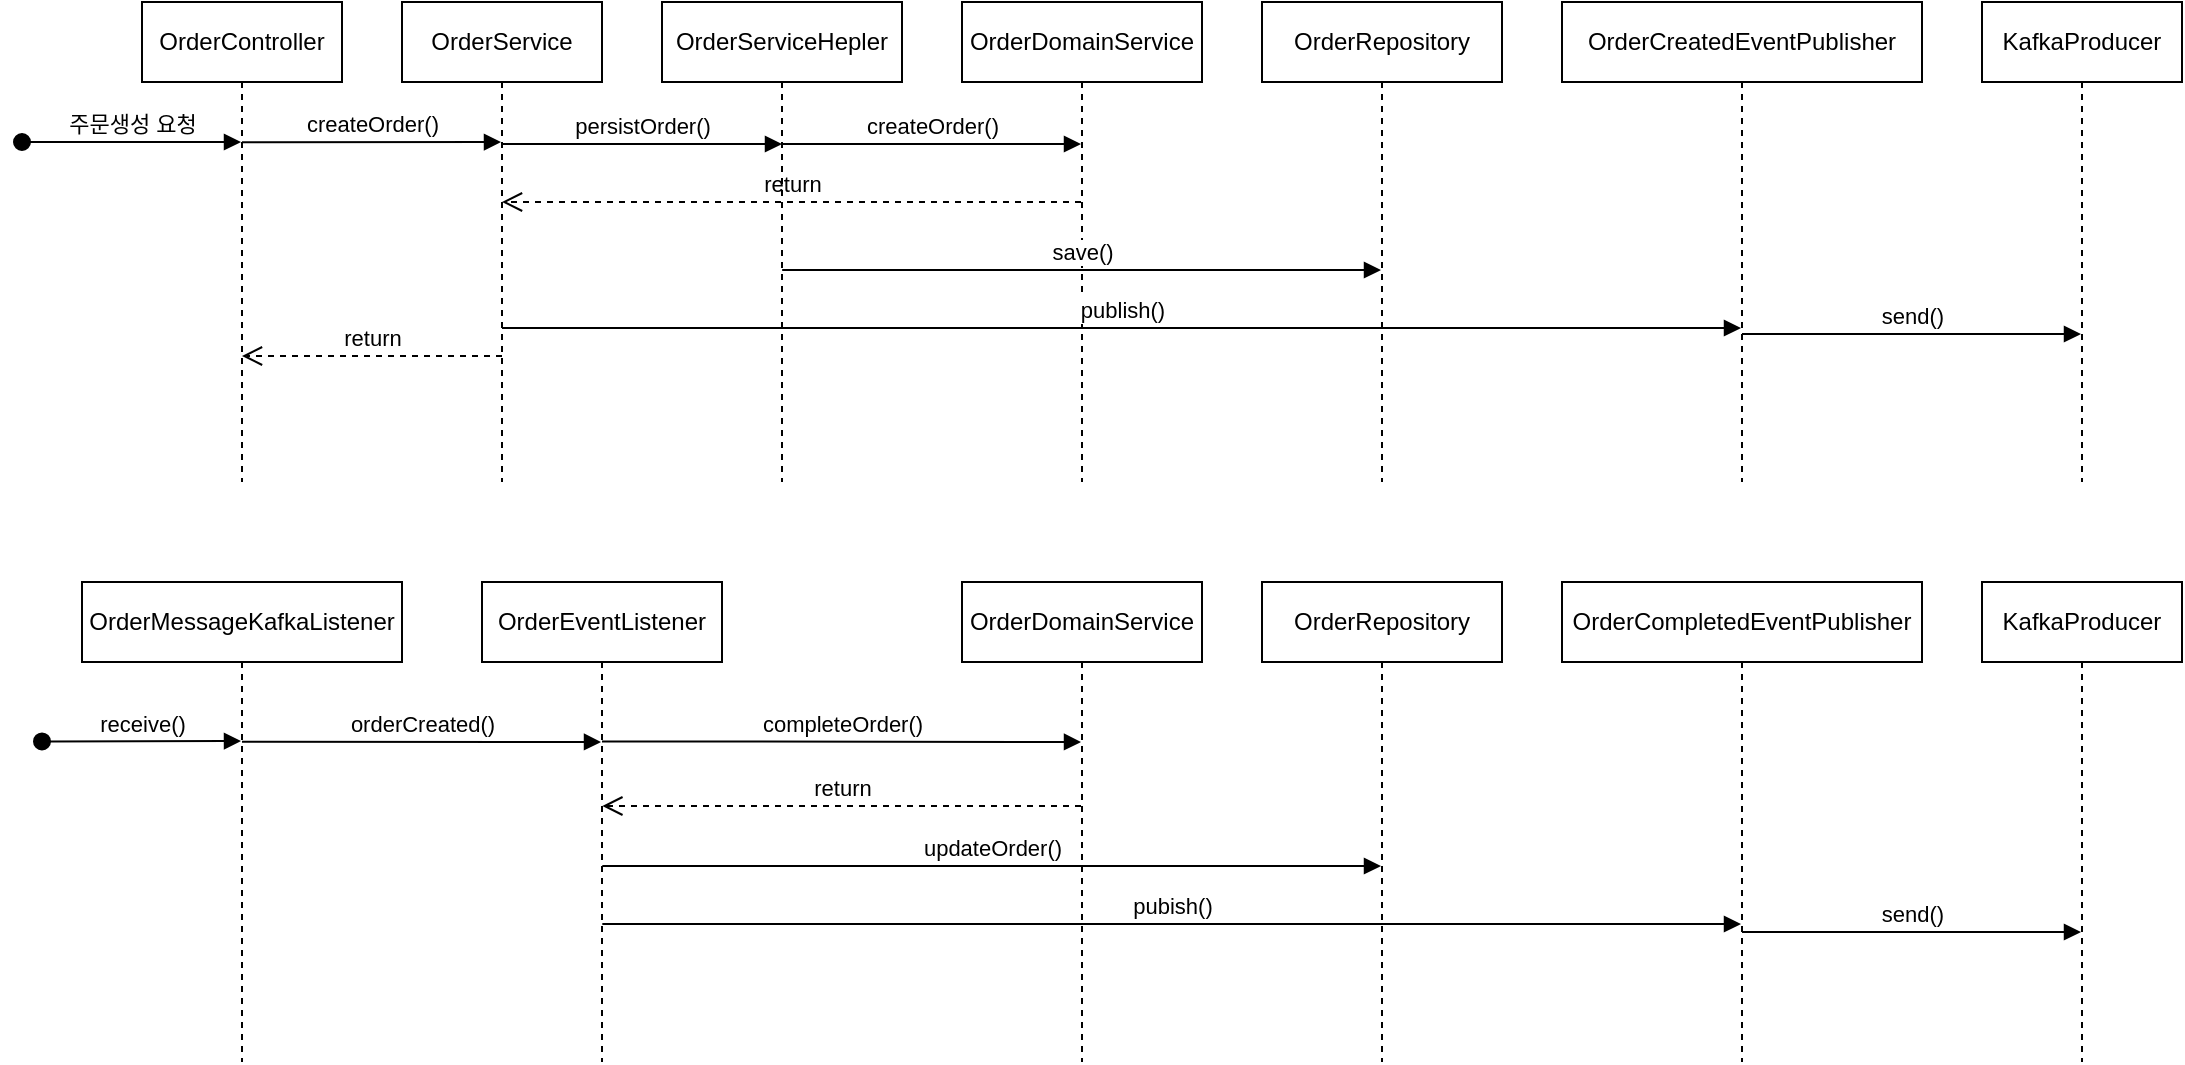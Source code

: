 <mxfile version="24.2.0" type="google" pages="2">
  <diagram name="시퀀스" id="2YBvvXClWsGukQMizWep">
    <mxGraphModel grid="1" page="1" gridSize="10" guides="1" tooltips="1" connect="1" arrows="1" fold="1" pageScale="1" pageWidth="850" pageHeight="1100" math="0" shadow="0">
      <root>
        <mxCell id="0" />
        <mxCell id="1" parent="0" />
        <mxCell id="aM9ryv3xv72pqoxQDRHE-1" value="OrderController" style="shape=umlLifeline;perimeter=lifelinePerimeter;whiteSpace=wrap;html=1;container=0;dropTarget=0;collapsible=0;recursiveResize=0;outlineConnect=0;portConstraint=eastwest;newEdgeStyle={&quot;edgeStyle&quot;:&quot;elbowEdgeStyle&quot;,&quot;elbow&quot;:&quot;vertical&quot;,&quot;curved&quot;:0,&quot;rounded&quot;:0};" vertex="1" parent="1">
          <mxGeometry x="101" y="40" width="100" height="240" as="geometry" />
        </mxCell>
        <mxCell id="aM9ryv3xv72pqoxQDRHE-3" value="주문생성 요청" style="html=1;verticalAlign=bottom;startArrow=oval;endArrow=block;startSize=8;edgeStyle=elbowEdgeStyle;elbow=vertical;curved=0;rounded=0;startFill=1;" edge="1" parent="aM9ryv3xv72pqoxQDRHE-1" target="aM9ryv3xv72pqoxQDRHE-1">
          <mxGeometry relative="1" as="geometry">
            <mxPoint x="-60" y="70" as="sourcePoint" />
            <mxPoint x="45" y="70" as="targetPoint" />
          </mxGeometry>
        </mxCell>
        <mxCell id="aM9ryv3xv72pqoxQDRHE-5" value="OrderService" style="shape=umlLifeline;perimeter=lifelinePerimeter;whiteSpace=wrap;html=1;container=0;dropTarget=0;collapsible=0;recursiveResize=0;outlineConnect=0;portConstraint=eastwest;newEdgeStyle={&quot;edgeStyle&quot;:&quot;elbowEdgeStyle&quot;,&quot;elbow&quot;:&quot;vertical&quot;,&quot;curved&quot;:0,&quot;rounded&quot;:0};" vertex="1" parent="1">
          <mxGeometry x="231" y="40" width="100" height="240" as="geometry" />
        </mxCell>
        <mxCell id="aM9ryv3xv72pqoxQDRHE-7" value="createOrder()" style="html=1;verticalAlign=bottom;endArrow=block;edgeStyle=elbowEdgeStyle;elbow=vertical;curved=0;rounded=0;" edge="1" parent="1">
          <mxGeometry relative="1" as="geometry">
            <mxPoint x="151" y="110.17" as="sourcePoint" />
            <Array as="points" />
            <mxPoint x="280.5" y="110.25" as="targetPoint" />
          </mxGeometry>
        </mxCell>
        <mxCell id="aM9ryv3xv72pqoxQDRHE-8" value="return" style="html=1;verticalAlign=bottom;endArrow=open;dashed=1;endSize=8;edgeStyle=elbowEdgeStyle;elbow=vertical;curved=0;rounded=0;" edge="1" parent="1" source="HxHMKZSQxjRHE89ySP4p-5">
          <mxGeometry relative="1" as="geometry">
            <mxPoint x="281" y="140" as="targetPoint" />
            <Array as="points">
              <mxPoint x="581.42" y="140" />
            </Array>
            <mxPoint x="541" y="140" as="sourcePoint" />
          </mxGeometry>
        </mxCell>
        <mxCell id="HxHMKZSQxjRHE89ySP4p-2" value="OrderServiceHepler" style="shape=umlLifeline;perimeter=lifelinePerimeter;whiteSpace=wrap;html=1;container=0;dropTarget=0;collapsible=0;recursiveResize=0;outlineConnect=0;portConstraint=eastwest;newEdgeStyle={&quot;edgeStyle&quot;:&quot;elbowEdgeStyle&quot;,&quot;elbow&quot;:&quot;vertical&quot;,&quot;curved&quot;:0,&quot;rounded&quot;:0};" vertex="1" parent="1">
          <mxGeometry x="361" y="40" width="120" height="240" as="geometry" />
        </mxCell>
        <mxCell id="HxHMKZSQxjRHE89ySP4p-4" value="persistOrder()" style="html=1;verticalAlign=bottom;endArrow=block;edgeStyle=elbowEdgeStyle;elbow=vertical;curved=0;rounded=0;" edge="1" parent="1">
          <mxGeometry relative="1" as="geometry">
            <mxPoint x="281" y="111" as="sourcePoint" />
            <Array as="points">
              <mxPoint x="415.12" y="111" />
            </Array>
            <mxPoint x="421" y="111" as="targetPoint" />
          </mxGeometry>
        </mxCell>
        <mxCell id="HxHMKZSQxjRHE89ySP4p-5" value="OrderDomainService" style="shape=umlLifeline;perimeter=lifelinePerimeter;whiteSpace=wrap;html=1;container=0;dropTarget=0;collapsible=0;recursiveResize=0;outlineConnect=0;portConstraint=eastwest;newEdgeStyle={&quot;edgeStyle&quot;:&quot;elbowEdgeStyle&quot;,&quot;elbow&quot;:&quot;vertical&quot;,&quot;curved&quot;:0,&quot;rounded&quot;:0};" vertex="1" parent="1">
          <mxGeometry x="511" y="40" width="120" height="240" as="geometry" />
        </mxCell>
        <mxCell id="HxHMKZSQxjRHE89ySP4p-7" value="OrderRepository" style="shape=umlLifeline;perimeter=lifelinePerimeter;whiteSpace=wrap;html=1;container=0;dropTarget=0;collapsible=0;recursiveResize=0;outlineConnect=0;portConstraint=eastwest;newEdgeStyle={&quot;edgeStyle&quot;:&quot;elbowEdgeStyle&quot;,&quot;elbow&quot;:&quot;vertical&quot;,&quot;curved&quot;:0,&quot;rounded&quot;:0};" vertex="1" parent="1">
          <mxGeometry x="661" y="40" width="120" height="240" as="geometry" />
        </mxCell>
        <mxCell id="HxHMKZSQxjRHE89ySP4p-9" value="createOrder()" style="html=1;verticalAlign=bottom;endArrow=block;edgeStyle=elbowEdgeStyle;elbow=horizontal;curved=0;rounded=0;" edge="1" parent="1">
          <mxGeometry relative="1" as="geometry">
            <mxPoint x="421" y="111" as="sourcePoint" />
            <Array as="points">
              <mxPoint x="546" y="111" />
            </Array>
            <mxPoint x="570.5" y="111" as="targetPoint" />
          </mxGeometry>
        </mxCell>
        <mxCell id="HxHMKZSQxjRHE89ySP4p-11" value="save()" style="html=1;verticalAlign=bottom;endArrow=block;edgeStyle=elbowEdgeStyle;elbow=horizontal;curved=0;rounded=0;" edge="1" parent="1">
          <mxGeometry relative="1" as="geometry">
            <mxPoint x="421.083" y="174" as="sourcePoint" />
            <Array as="points">
              <mxPoint x="606" y="174" />
            </Array>
            <mxPoint x="720.5" y="174" as="targetPoint" />
          </mxGeometry>
        </mxCell>
        <mxCell id="HxHMKZSQxjRHE89ySP4p-12" value="publish()" style="html=1;verticalAlign=bottom;endArrow=block;edgeStyle=elbowEdgeStyle;elbow=vertical;curved=0;rounded=0;" edge="1" parent="1" source="aM9ryv3xv72pqoxQDRHE-5" target="HxHMKZSQxjRHE89ySP4p-13">
          <mxGeometry relative="1" as="geometry">
            <mxPoint x="331.25" y="203" as="sourcePoint" />
            <Array as="points">
              <mxPoint x="445.12" y="203" />
            </Array>
            <mxPoint x="1090.5" y="203" as="targetPoint" />
          </mxGeometry>
        </mxCell>
        <mxCell id="HxHMKZSQxjRHE89ySP4p-13" value="OrderCreatedEventPublisher" style="shape=umlLifeline;perimeter=lifelinePerimeter;whiteSpace=wrap;html=1;container=0;dropTarget=0;collapsible=0;recursiveResize=0;outlineConnect=0;portConstraint=eastwest;newEdgeStyle={&quot;edgeStyle&quot;:&quot;elbowEdgeStyle&quot;,&quot;elbow&quot;:&quot;vertical&quot;,&quot;curved&quot;:0,&quot;rounded&quot;:0};" vertex="1" parent="1">
          <mxGeometry x="811" y="40" width="180" height="240" as="geometry" />
        </mxCell>
        <mxCell id="HxHMKZSQxjRHE89ySP4p-14" value="return" style="html=1;verticalAlign=bottom;endArrow=open;dashed=1;endSize=8;edgeStyle=elbowEdgeStyle;elbow=vertical;curved=0;rounded=0;" edge="1" parent="1">
          <mxGeometry relative="1" as="geometry">
            <mxPoint x="150.987" y="217" as="targetPoint" />
            <Array as="points">
              <mxPoint x="256" y="217" />
            </Array>
            <mxPoint x="281" y="217" as="sourcePoint" />
          </mxGeometry>
        </mxCell>
        <mxCell id="HxHMKZSQxjRHE89ySP4p-15" value="KafkaProducer" style="shape=umlLifeline;perimeter=lifelinePerimeter;whiteSpace=wrap;html=1;container=0;dropTarget=0;collapsible=0;recursiveResize=0;outlineConnect=0;portConstraint=eastwest;newEdgeStyle={&quot;edgeStyle&quot;:&quot;elbowEdgeStyle&quot;,&quot;elbow&quot;:&quot;vertical&quot;,&quot;curved&quot;:0,&quot;rounded&quot;:0};" vertex="1" parent="1">
          <mxGeometry x="1021" y="40" width="100" height="240" as="geometry" />
        </mxCell>
        <mxCell id="HxHMKZSQxjRHE89ySP4p-16" value="send()" style="html=1;verticalAlign=bottom;endArrow=block;edgeStyle=elbowEdgeStyle;elbow=horizontal;curved=0;rounded=0;" edge="1" parent="1">
          <mxGeometry relative="1" as="geometry">
            <mxPoint x="901" y="206" as="sourcePoint" />
            <Array as="points">
              <mxPoint x="1026" y="206" />
            </Array>
            <mxPoint x="1070.5" y="206" as="targetPoint" />
          </mxGeometry>
        </mxCell>
        <mxCell id="HxHMKZSQxjRHE89ySP4p-37" value="OrderMessageKafkaListener" style="shape=umlLifeline;perimeter=lifelinePerimeter;whiteSpace=wrap;html=1;container=0;dropTarget=0;collapsible=0;recursiveResize=0;outlineConnect=0;portConstraint=eastwest;newEdgeStyle={&quot;edgeStyle&quot;:&quot;elbowEdgeStyle&quot;,&quot;elbow&quot;:&quot;vertical&quot;,&quot;curved&quot;:0,&quot;rounded&quot;:0};" vertex="1" parent="1">
          <mxGeometry x="71" y="330" width="160" height="240" as="geometry" />
        </mxCell>
        <mxCell id="HxHMKZSQxjRHE89ySP4p-41" value="OrderEventListener" style="shape=umlLifeline;perimeter=lifelinePerimeter;whiteSpace=wrap;html=1;container=0;dropTarget=0;collapsible=0;recursiveResize=0;outlineConnect=0;portConstraint=eastwest;newEdgeStyle={&quot;edgeStyle&quot;:&quot;elbowEdgeStyle&quot;,&quot;elbow&quot;:&quot;vertical&quot;,&quot;curved&quot;:0,&quot;rounded&quot;:0};" vertex="1" parent="1">
          <mxGeometry x="271" y="330" width="120" height="240" as="geometry" />
        </mxCell>
        <mxCell id="HxHMKZSQxjRHE89ySP4p-43" value="OrderDomainService" style="shape=umlLifeline;perimeter=lifelinePerimeter;whiteSpace=wrap;html=1;container=0;dropTarget=0;collapsible=0;recursiveResize=0;outlineConnect=0;portConstraint=eastwest;newEdgeStyle={&quot;edgeStyle&quot;:&quot;elbowEdgeStyle&quot;,&quot;elbow&quot;:&quot;vertical&quot;,&quot;curved&quot;:0,&quot;rounded&quot;:0};" vertex="1" parent="1">
          <mxGeometry x="511" y="330" width="120" height="240" as="geometry" />
        </mxCell>
        <mxCell id="HxHMKZSQxjRHE89ySP4p-44" value="OrderRepository" style="shape=umlLifeline;perimeter=lifelinePerimeter;whiteSpace=wrap;html=1;container=0;dropTarget=0;collapsible=0;recursiveResize=0;outlineConnect=0;portConstraint=eastwest;newEdgeStyle={&quot;edgeStyle&quot;:&quot;elbowEdgeStyle&quot;,&quot;elbow&quot;:&quot;vertical&quot;,&quot;curved&quot;:0,&quot;rounded&quot;:0};" vertex="1" parent="1">
          <mxGeometry x="661" y="330" width="120" height="240" as="geometry" />
        </mxCell>
        <mxCell id="HxHMKZSQxjRHE89ySP4p-48" value="OrderCompletedEventPublisher" style="shape=umlLifeline;perimeter=lifelinePerimeter;whiteSpace=wrap;html=1;container=0;dropTarget=0;collapsible=0;recursiveResize=0;outlineConnect=0;portConstraint=eastwest;newEdgeStyle={&quot;edgeStyle&quot;:&quot;elbowEdgeStyle&quot;,&quot;elbow&quot;:&quot;vertical&quot;,&quot;curved&quot;:0,&quot;rounded&quot;:0};" vertex="1" parent="1">
          <mxGeometry x="811" y="330" width="180" height="240" as="geometry" />
        </mxCell>
        <mxCell id="HxHMKZSQxjRHE89ySP4p-50" value="KafkaProducer" style="shape=umlLifeline;perimeter=lifelinePerimeter;whiteSpace=wrap;html=1;container=0;dropTarget=0;collapsible=0;recursiveResize=0;outlineConnect=0;portConstraint=eastwest;newEdgeStyle={&quot;edgeStyle&quot;:&quot;elbowEdgeStyle&quot;,&quot;elbow&quot;:&quot;vertical&quot;,&quot;curved&quot;:0,&quot;rounded&quot;:0};" vertex="1" parent="1">
          <mxGeometry x="1021" y="330" width="100" height="240" as="geometry" />
        </mxCell>
        <mxCell id="HxHMKZSQxjRHE89ySP4p-54" value="receive()" style="html=1;verticalAlign=bottom;startArrow=oval;endArrow=block;startSize=8;edgeStyle=elbowEdgeStyle;elbow=vertical;curved=0;rounded=0;startFill=1;" edge="1" parent="1" target="HxHMKZSQxjRHE89ySP4p-37">
          <mxGeometry relative="1" as="geometry">
            <mxPoint x="51" y="409.7" as="sourcePoint" />
            <mxPoint x="161" y="409.7" as="targetPoint" />
          </mxGeometry>
        </mxCell>
        <mxCell id="HxHMKZSQxjRHE89ySP4p-55" value="orderCreated()" style="html=1;verticalAlign=bottom;startArrow=none;endArrow=block;startSize=8;edgeStyle=elbowEdgeStyle;elbow=vertical;curved=0;rounded=0;startFill=0;exitX=0.5;exitY=0.333;exitDx=0;exitDy=0;exitPerimeter=0;" edge="1" parent="1" source="HxHMKZSQxjRHE89ySP4p-37" target="HxHMKZSQxjRHE89ySP4p-41">
          <mxGeometry relative="1" as="geometry">
            <mxPoint x="181" y="409.7" as="sourcePoint" />
            <mxPoint x="311" y="410" as="targetPoint" />
            <Array as="points">
              <mxPoint x="151" y="410" />
            </Array>
          </mxGeometry>
        </mxCell>
        <mxCell id="HxHMKZSQxjRHE89ySP4p-56" value="completeOrder()" style="html=1;verticalAlign=bottom;startArrow=none;endArrow=block;startSize=8;edgeStyle=elbowEdgeStyle;elbow=vertical;curved=0;rounded=0;startFill=0;" edge="1" parent="1" target="HxHMKZSQxjRHE89ySP4p-43">
          <mxGeometry relative="1" as="geometry">
            <mxPoint x="331" y="409.7" as="sourcePoint" />
            <mxPoint x="550.5" y="410" as="targetPoint" />
            <Array as="points">
              <mxPoint x="311" y="410" />
            </Array>
          </mxGeometry>
        </mxCell>
        <mxCell id="HxHMKZSQxjRHE89ySP4p-57" value="updateOrder()" style="html=1;verticalAlign=bottom;startArrow=none;endArrow=block;startSize=8;edgeStyle=elbowEdgeStyle;elbow=vertical;curved=0;rounded=0;startFill=0;" edge="1" parent="1">
          <mxGeometry relative="1" as="geometry">
            <mxPoint x="331.167" y="472" as="sourcePoint" />
            <mxPoint x="720.5" y="472" as="targetPoint" />
          </mxGeometry>
        </mxCell>
        <mxCell id="HxHMKZSQxjRHE89ySP4p-58" value="return" style="html=1;verticalAlign=bottom;endArrow=open;dashed=1;endSize=8;edgeStyle=elbowEdgeStyle;elbow=vertical;curved=0;rounded=0;" edge="1" parent="1">
          <mxGeometry relative="1" as="geometry">
            <mxPoint x="331.167" y="442" as="targetPoint" />
            <Array as="points" />
            <mxPoint x="570.5" y="442" as="sourcePoint" />
          </mxGeometry>
        </mxCell>
        <mxCell id="HxHMKZSQxjRHE89ySP4p-59" value="pubish()" style="html=1;verticalAlign=bottom;startArrow=none;endArrow=block;startSize=8;edgeStyle=elbowEdgeStyle;elbow=vertical;curved=0;rounded=0;startFill=0;" edge="1" parent="1">
          <mxGeometry x="-0.001" relative="1" as="geometry">
            <mxPoint x="331.167" y="501" as="sourcePoint" />
            <mxPoint x="900.5" y="501" as="targetPoint" />
            <mxPoint as="offset" />
          </mxGeometry>
        </mxCell>
        <mxCell id="HxHMKZSQxjRHE89ySP4p-60" value="send()" style="html=1;verticalAlign=bottom;endArrow=block;edgeStyle=elbowEdgeStyle;elbow=horizontal;curved=0;rounded=0;" edge="1" parent="1">
          <mxGeometry relative="1" as="geometry">
            <mxPoint x="901" y="505" as="sourcePoint" />
            <Array as="points">
              <mxPoint x="1026" y="505" />
            </Array>
            <mxPoint x="1070.5" y="505" as="targetPoint" />
          </mxGeometry>
        </mxCell>
      </root>
    </mxGraphModel>
  </diagram>
  <diagram id="QrGGjr1mRr7yFnMTDbVB" name="컴포넌트">
    <mxGraphModel grid="1" page="1" gridSize="10" guides="1" tooltips="1" connect="1" arrows="1" fold="1" pageScale="1" pageWidth="827" pageHeight="1169" math="0" shadow="0">
      <root>
        <mxCell id="0" />
        <mxCell id="1" parent="0" />
        <mxCell id="PsfEnYGuniVdeW-d2Mzt-145" value="infrastructure" style="shape=module;align=left;spacingLeft=20;align=center;verticalAlign=top;fontStyle=1;fontSize=15;strokeColor=#0E452A;strokeWidth=2;fontColor=#0E452A;labelBackgroundColor=none;fillColor=#B2E2AB;" vertex="1" parent="1">
          <mxGeometry x="60" y="-140" width="1800" height="250" as="geometry" />
        </mxCell>
        <mxCell id="PsfEnYGuniVdeW-d2Mzt-146" value="" style="shape=folder;fontStyle=1;spacingTop=10;tabWidth=110;tabHeight=29;tabPosition=left;html=1;fontColor=#9AC7BF;strokeWidth=2;strokeColor=#0E452A;fillColor=#D5E8D4;" vertex="1" parent="1">
          <mxGeometry x="703.25" y="-65" width="198" height="120" as="geometry" />
        </mxCell>
        <mxCell id="PsfEnYGuniVdeW-d2Mzt-147" value="consumer" style="text;html=1;strokeColor=none;fillColor=none;align=center;verticalAlign=middle;whiteSpace=wrap;rounded=0;fontColor=#177245;fontStyle=1" vertex="1" parent="1">
          <mxGeometry x="705.25" y="-60" width="109" height="20" as="geometry" />
        </mxCell>
        <mxCell id="PsfEnYGuniVdeW-d2Mzt-148" value="«interface»&lt;br&gt;&lt;b&gt;KafkaConsumer&lt;/b&gt;" style="html=1;dropTarget=0;fillColor=#f5f5f5;fontColor=#0E452A;strokeColor=#0E452A;" vertex="1" parent="1">
          <mxGeometry x="712.25" y="-26" width="180" height="70" as="geometry" />
        </mxCell>
        <mxCell id="PsfEnYGuniVdeW-d2Mzt-149" value="" style="shape=component;jettyWidth=8;jettyHeight=4;" vertex="1" parent="PsfEnYGuniVdeW-d2Mzt-148">
          <mxGeometry x="1" width="20" height="20" relative="1" as="geometry">
            <mxPoint x="-27" y="7" as="offset" />
          </mxGeometry>
        </mxCell>
        <mxCell id="PsfEnYGuniVdeW-d2Mzt-151" value="" style="shape=folder;fontStyle=1;spacingTop=10;tabWidth=110;tabHeight=29;tabPosition=left;html=1;fontColor=#9AC7BF;strokeWidth=2;strokeColor=#0E452A;fillColor=#D5E8D4;" vertex="1" parent="1">
          <mxGeometry x="1190.25" y="-70.5" width="426" height="120.5" as="geometry" />
        </mxCell>
        <mxCell id="PsfEnYGuniVdeW-d2Mzt-152" value="producer" style="text;html=1;strokeColor=none;fillColor=none;align=center;verticalAlign=middle;whiteSpace=wrap;rounded=0;fontColor=#177245;fontStyle=1" vertex="1" parent="1">
          <mxGeometry x="1192.25" y="-65.5" width="109" height="20" as="geometry" />
        </mxCell>
        <mxCell id="PsfEnYGuniVdeW-d2Mzt-153" value="«interface»&lt;br&gt;&lt;b&gt;KafkaProducer&lt;/b&gt;" style="html=1;dropTarget=0;fillColor=#f5f5f5;fontColor=#0E452A;strokeColor=#0E452A;" vertex="1" parent="1">
          <mxGeometry x="1199.25" y="-31.5" width="180" height="70" as="geometry" />
        </mxCell>
        <mxCell id="PsfEnYGuniVdeW-d2Mzt-154" value="" style="shape=component;jettyWidth=8;jettyHeight=4;" vertex="1" parent="PsfEnYGuniVdeW-d2Mzt-153">
          <mxGeometry x="1" width="20" height="20" relative="1" as="geometry">
            <mxPoint x="-27" y="7" as="offset" />
          </mxGeometry>
        </mxCell>
        <mxCell id="PsfEnYGuniVdeW-d2Mzt-158" value="" style="edgeStyle=orthogonalEdgeStyle;rounded=0;orthogonalLoop=1;jettySize=auto;html=1;dashed=1;endArrow=block;endFill=0;" edge="1" parent="1" source="PsfEnYGuniVdeW-d2Mzt-155" target="PsfEnYGuniVdeW-d2Mzt-153">
          <mxGeometry relative="1" as="geometry" />
        </mxCell>
        <mxCell id="PsfEnYGuniVdeW-d2Mzt-155" value="&lt;b&gt;KafkaProducerImpl&lt;/b&gt;" style="html=1;dropTarget=0;fillColor=#f5f5f5;fontColor=#0E452A;strokeColor=#0E452A;" vertex="1" parent="1">
          <mxGeometry x="1416.5" y="-31.5" width="180" height="70" as="geometry" />
        </mxCell>
        <mxCell id="PsfEnYGuniVdeW-d2Mzt-156" value="" style="shape=component;jettyWidth=8;jettyHeight=4;" vertex="1" parent="PsfEnYGuniVdeW-d2Mzt-155">
          <mxGeometry x="1" width="20" height="20" relative="1" as="geometry">
            <mxPoint x="-27" y="7" as="offset" />
          </mxGeometry>
        </mxCell>
        <mxCell id="PsfEnYGuniVdeW-d2Mzt-161" value="" style="shape=folder;fontStyle=1;spacingTop=10;tabWidth=110;tabHeight=29;tabPosition=left;html=1;fontColor=#9AC7BF;strokeWidth=2;strokeColor=#0E452A;fillColor=#D5E8D4;" vertex="1" parent="1">
          <mxGeometry x="199" y="-70.5" width="198" height="120" as="geometry" />
        </mxCell>
        <mxCell id="PsfEnYGuniVdeW-d2Mzt-162" value="domain" style="text;html=1;strokeColor=none;fillColor=none;align=center;verticalAlign=middle;whiteSpace=wrap;rounded=0;fontColor=#177245;fontStyle=1" vertex="1" parent="1">
          <mxGeometry x="201" y="-65.5" width="109" height="20" as="geometry" />
        </mxCell>
        <mxCell id="PsfEnYGuniVdeW-d2Mzt-163" value="&lt;b&gt;TopicMessage&lt;/b&gt;" style="html=1;dropTarget=0;fillColor=#f5f5f5;fontColor=#0E452A;strokeColor=#0E452A;" vertex="1" parent="1">
          <mxGeometry x="208" y="-31.5" width="180" height="70" as="geometry" />
        </mxCell>
        <mxCell id="PsfEnYGuniVdeW-d2Mzt-164" value="" style="shape=component;jettyWidth=8;jettyHeight=4;" vertex="1" parent="PsfEnYGuniVdeW-d2Mzt-163">
          <mxGeometry x="1" width="20" height="20" relative="1" as="geometry">
            <mxPoint x="-27" y="7" as="offset" />
          </mxGeometry>
        </mxCell>
        <mxCell id="PsfEnYGuniVdeW-d2Mzt-165" value="order-service" style="shape=module;align=left;spacingLeft=20;align=center;verticalAlign=top;fontStyle=1;fontSize=15;strokeColor=#0E452A;strokeWidth=2;fontColor=#0E452A;fillColor=#E7F6E5;" vertex="1" parent="1">
          <mxGeometry x="60" y="-1090" width="1800" height="890" as="geometry" />
        </mxCell>
        <mxCell id="PsfEnYGuniVdeW-d2Mzt-167" value="order-api" style="shape=module;align=left;spacingLeft=20;align=center;verticalAlign=top;fontStyle=1;fontSize=15;strokeColor=#0E452A;strokeWidth=2;fillColor=#B9E0A5;fontColor=#0E452A;" vertex="1" parent="1">
          <mxGeometry x="120" y="-1020" width="357.75" height="210" as="geometry" />
        </mxCell>
        <mxCell id="PsfEnYGuniVdeW-d2Mzt-168" value="" style="shape=folder;fontStyle=1;spacingTop=10;tabWidth=110;tabHeight=29;tabPosition=left;html=1;fontColor=#9AC7BF;strokeWidth=2;strokeColor=#0E452A;fillColor=#D5E8D4;" vertex="1" parent="1">
          <mxGeometry x="199" y="-959" width="198" height="120" as="geometry" />
        </mxCell>
        <mxCell id="PsfEnYGuniVdeW-d2Mzt-169" value="controller" style="text;html=1;strokeColor=none;fillColor=none;align=center;verticalAlign=middle;whiteSpace=wrap;rounded=0;fontColor=#177245;fontStyle=1" vertex="1" parent="1">
          <mxGeometry x="201" y="-954" width="109" height="20" as="geometry" />
        </mxCell>
        <mxCell id="PsfEnYGuniVdeW-d2Mzt-170" value="&lt;b&gt;OrderController&lt;/b&gt;" style="html=1;dropTarget=0;fillColor=#f5f5f5;fontColor=#0E452A;strokeColor=#0E452A;" vertex="1" parent="1">
          <mxGeometry x="208.75" y="-920" width="180" height="70" as="geometry" />
        </mxCell>
        <mxCell id="PsfEnYGuniVdeW-d2Mzt-171" value="" style="shape=component;jettyWidth=8;jettyHeight=4;" vertex="1" parent="PsfEnYGuniVdeW-d2Mzt-170">
          <mxGeometry x="1" width="20" height="20" relative="1" as="geometry">
            <mxPoint x="-27" y="7" as="offset" />
          </mxGeometry>
        </mxCell>
        <mxCell id="PsfEnYGuniVdeW-d2Mzt-172" value="order-domain" style="shape=module;align=left;spacingLeft=20;align=center;verticalAlign=top;fontStyle=1;fontSize=15;strokeColor=#0E452A;strokeWidth=2;fillColor=#B9E0A5;fontColor=#0E452A;" vertex="1" parent="1">
          <mxGeometry x="538" y="-1020" width="1270" height="530" as="geometry" />
        </mxCell>
        <mxCell id="PsfEnYGuniVdeW-d2Mzt-177" value="" style="shape=folder;fontStyle=1;spacingTop=10;tabWidth=110;tabHeight=29;tabPosition=left;html=1;fontColor=#9AC7BF;strokeWidth=2;strokeColor=#0E452A;fillColor=#D5E8D4;" vertex="1" parent="1">
          <mxGeometry x="588" y="-990" width="426" height="130" as="geometry" />
        </mxCell>
        <mxCell id="PsfEnYGuniVdeW-d2Mzt-178" value="core" style="text;html=1;strokeColor=none;fillColor=none;align=center;verticalAlign=middle;whiteSpace=wrap;rounded=0;fontColor=#177245;fontStyle=1" vertex="1" parent="1">
          <mxGeometry x="590" y="-985" width="109" height="20" as="geometry" />
        </mxCell>
        <mxCell id="PsfEnYGuniVdeW-d2Mzt-179" value="«interface»&lt;br&gt;&lt;b&gt;OrderDomainService&lt;/b&gt;" style="html=1;dropTarget=0;fillColor=#f5f5f5;fontColor=#0E452A;strokeColor=#0E452A;" vertex="1" parent="1">
          <mxGeometry x="601.5" y="-947" width="180" height="70" as="geometry" />
        </mxCell>
        <mxCell id="PsfEnYGuniVdeW-d2Mzt-180" value="" style="shape=component;jettyWidth=8;jettyHeight=4;" vertex="1" parent="PsfEnYGuniVdeW-d2Mzt-179">
          <mxGeometry x="1" width="20" height="20" relative="1" as="geometry">
            <mxPoint x="-27" y="7" as="offset" />
          </mxGeometry>
        </mxCell>
        <mxCell id="PsfEnYGuniVdeW-d2Mzt-181" value="" style="edgeStyle=orthogonalEdgeStyle;rounded=0;orthogonalLoop=1;jettySize=auto;html=1;dashed=1;endArrow=block;endFill=0;" edge="1" parent="1" source="PsfEnYGuniVdeW-d2Mzt-182" target="PsfEnYGuniVdeW-d2Mzt-179">
          <mxGeometry relative="1" as="geometry" />
        </mxCell>
        <mxCell id="PsfEnYGuniVdeW-d2Mzt-182" value="&lt;b&gt;OrderDomainServiceImpl&lt;/b&gt;" style="html=1;dropTarget=0;fillColor=#f5f5f5;fontColor=#0E452A;strokeColor=#0E452A;" vertex="1" parent="1">
          <mxGeometry x="818.5" y="-947" width="180" height="70" as="geometry" />
        </mxCell>
        <mxCell id="PsfEnYGuniVdeW-d2Mzt-183" value="" style="shape=component;jettyWidth=8;jettyHeight=4;" vertex="1" parent="PsfEnYGuniVdeW-d2Mzt-182">
          <mxGeometry x="1" width="20" height="20" relative="1" as="geometry">
            <mxPoint x="-27" y="7" as="offset" />
          </mxGeometry>
        </mxCell>
        <mxCell id="PsfEnYGuniVdeW-d2Mzt-184" value="" style="shape=folder;fontStyle=1;spacingTop=10;tabWidth=110;tabHeight=29;tabPosition=left;html=1;fontColor=#9AC7BF;strokeWidth=2;strokeColor=#0E452A;fillColor=#D5E8D4;" vertex="1" parent="1">
          <mxGeometry x="588" y="-815" width="1190" height="302" as="geometry" />
        </mxCell>
        <mxCell id="PsfEnYGuniVdeW-d2Mzt-185" value="service" style="text;html=1;strokeColor=none;fillColor=none;align=center;verticalAlign=middle;whiteSpace=wrap;rounded=0;fontColor=#177245;fontStyle=1" vertex="1" parent="1">
          <mxGeometry x="590" y="-810" width="109" height="20" as="geometry" />
        </mxCell>
        <mxCell id="PsfEnYGuniVdeW-d2Mzt-193" value="" style="shape=folder;fontStyle=1;spacingTop=10;tabWidth=110;tabHeight=29;tabPosition=left;html=1;fontColor=#9AC7BF;strokeWidth=2;strokeColor=#0E452A;fillColor=#D5E8D4;" vertex="1" parent="1">
          <mxGeometry x="618" y="-668" width="450" height="135" as="geometry" />
        </mxCell>
        <mxCell id="PsfEnYGuniVdeW-d2Mzt-194" value="port.input" style="text;html=1;strokeColor=none;fillColor=none;align=center;verticalAlign=middle;whiteSpace=wrap;rounded=0;fontColor=#177245;fontStyle=1" vertex="1" parent="1">
          <mxGeometry x="618" y="-663" width="109" height="20" as="geometry" />
        </mxCell>
        <mxCell id="PsfEnYGuniVdeW-d2Mzt-186" value="«interface»&lt;br&gt;&lt;b&gt;OrderService&lt;/b&gt;" style="html=1;dropTarget=0;fillColor=#f5f5f5;fontColor=#0E452A;strokeColor=#0E452A;" vertex="1" parent="1">
          <mxGeometry x="639" y="-622" width="180" height="70" as="geometry" />
        </mxCell>
        <mxCell id="PsfEnYGuniVdeW-d2Mzt-187" value="" style="shape=component;jettyWidth=8;jettyHeight=4;" vertex="1" parent="PsfEnYGuniVdeW-d2Mzt-186">
          <mxGeometry x="1" width="20" height="20" relative="1" as="geometry">
            <mxPoint x="-27" y="7" as="offset" />
          </mxGeometry>
        </mxCell>
        <mxCell id="PsfEnYGuniVdeW-d2Mzt-191" value="«interface»&lt;br&gt;&lt;b&gt;OrderEventLisener&lt;/b&gt;" style="html=1;dropTarget=0;fillColor=#f5f5f5;fontColor=#0E452A;strokeColor=#0E452A;" vertex="1" parent="1">
          <mxGeometry x="858" y="-622" width="180" height="70" as="geometry" />
        </mxCell>
        <mxCell id="PsfEnYGuniVdeW-d2Mzt-192" value="" style="shape=component;jettyWidth=8;jettyHeight=4;" vertex="1" parent="PsfEnYGuniVdeW-d2Mzt-191">
          <mxGeometry x="1" width="20" height="20" relative="1" as="geometry">
            <mxPoint x="-27" y="7" as="offset" />
          </mxGeometry>
        </mxCell>
        <mxCell id="PsfEnYGuniVdeW-d2Mzt-195" value="" style="shape=folder;fontStyle=1;spacingTop=10;tabWidth=110;tabHeight=29;tabPosition=left;html=1;fontColor=#9AC7BF;strokeWidth=2;strokeColor=#0E452A;fillColor=#D5E8D4;" vertex="1" parent="1">
          <mxGeometry x="1098" y="-668" width="650" height="135" as="geometry" />
        </mxCell>
        <mxCell id="PsfEnYGuniVdeW-d2Mzt-196" value="port.output" style="text;html=1;strokeColor=none;fillColor=none;align=center;verticalAlign=middle;whiteSpace=wrap;rounded=0;fontColor=#177245;fontStyle=1" vertex="1" parent="1">
          <mxGeometry x="1098" y="-663" width="109" height="20" as="geometry" />
        </mxCell>
        <mxCell id="PsfEnYGuniVdeW-d2Mzt-197" value="«interface»&lt;br&gt;&lt;b&gt;OrderRepository&lt;/b&gt;" style="html=1;dropTarget=0;fillColor=#f5f5f5;fontColor=#0E452A;strokeColor=#0E452A;" vertex="1" parent="1">
          <mxGeometry x="1119" y="-622" width="180" height="70" as="geometry" />
        </mxCell>
        <mxCell id="PsfEnYGuniVdeW-d2Mzt-198" value="" style="shape=component;jettyWidth=8;jettyHeight=4;" vertex="1" parent="PsfEnYGuniVdeW-d2Mzt-197">
          <mxGeometry x="1" width="20" height="20" relative="1" as="geometry">
            <mxPoint x="-27" y="7" as="offset" />
          </mxGeometry>
        </mxCell>
        <mxCell id="PsfEnYGuniVdeW-d2Mzt-199" value="«interface»&lt;br&gt;&lt;b&gt;OrderCreatedEventPublisher&lt;/b&gt;" style="html=1;dropTarget=0;fillColor=#f5f5f5;fontColor=#0E452A;strokeColor=#0E452A;" vertex="1" parent="1">
          <mxGeometry x="1328" y="-622" width="180" height="70" as="geometry" />
        </mxCell>
        <mxCell id="PsfEnYGuniVdeW-d2Mzt-200" value="" style="shape=component;jettyWidth=8;jettyHeight=4;" vertex="1" parent="PsfEnYGuniVdeW-d2Mzt-199">
          <mxGeometry x="1" width="20" height="20" relative="1" as="geometry">
            <mxPoint x="-27" y="7" as="offset" />
          </mxGeometry>
        </mxCell>
        <mxCell id="PsfEnYGuniVdeW-d2Mzt-201" value="«interface»&lt;br&gt;&lt;b&gt;OrderCompletedEventPublisher&lt;/b&gt;" style="html=1;dropTarget=0;fillColor=#f5f5f5;fontColor=#0E452A;strokeColor=#0E452A;" vertex="1" parent="1">
          <mxGeometry x="1538" y="-622" width="190" height="70" as="geometry" />
        </mxCell>
        <mxCell id="PsfEnYGuniVdeW-d2Mzt-202" value="" style="shape=component;jettyWidth=8;jettyHeight=4;" vertex="1" parent="PsfEnYGuniVdeW-d2Mzt-201">
          <mxGeometry x="1" width="20" height="20" relative="1" as="geometry">
            <mxPoint x="-27" y="7" as="offset" />
          </mxGeometry>
        </mxCell>
        <mxCell id="PsfEnYGuniVdeW-d2Mzt-207" value="" style="edgeStyle=orthogonalEdgeStyle;rounded=0;orthogonalLoop=1;jettySize=auto;html=1;entryX=0.5;entryY=0;entryDx=0;entryDy=0;endArrow=block;endFill=0;dashed=1;" edge="1" parent="1" source="PsfEnYGuniVdeW-d2Mzt-203" target="PsfEnYGuniVdeW-d2Mzt-186">
          <mxGeometry relative="1" as="geometry" />
        </mxCell>
        <mxCell id="PsfEnYGuniVdeW-d2Mzt-245" style="rounded=0;orthogonalLoop=1;jettySize=auto;html=1;entryX=0.5;entryY=1;entryDx=0;entryDy=0;strokeColor=default;align=center;verticalAlign=middle;fontFamily=Helvetica;fontSize=11;fontColor=default;labelBackgroundColor=default;endArrow=open;endFill=0;" edge="1" parent="1" source="PsfEnYGuniVdeW-d2Mzt-203" target="PsfEnYGuniVdeW-d2Mzt-179">
          <mxGeometry relative="1" as="geometry" />
        </mxCell>
        <mxCell id="PsfEnYGuniVdeW-d2Mzt-203" value="&lt;b&gt;OrderServiceImpl&lt;/b&gt;" style="html=1;dropTarget=0;fillColor=#f5f5f5;fontColor=#0E452A;strokeColor=#0E452A;" vertex="1" parent="1">
          <mxGeometry x="638" y="-759" width="180" height="70" as="geometry" />
        </mxCell>
        <mxCell id="PsfEnYGuniVdeW-d2Mzt-204" value="" style="shape=component;jettyWidth=8;jettyHeight=4;" vertex="1" parent="PsfEnYGuniVdeW-d2Mzt-203">
          <mxGeometry x="1" width="20" height="20" relative="1" as="geometry">
            <mxPoint x="-27" y="7" as="offset" />
          </mxGeometry>
        </mxCell>
        <mxCell id="PsfEnYGuniVdeW-d2Mzt-208" value="" style="edgeStyle=orthogonalEdgeStyle;rounded=0;orthogonalLoop=1;jettySize=auto;html=1;dashed=1;strokeColor=default;align=center;verticalAlign=middle;fontFamily=Helvetica;fontSize=11;fontColor=default;labelBackgroundColor=default;endArrow=block;endFill=0;entryX=0.5;entryY=0;entryDx=0;entryDy=0;" edge="1" parent="1" source="PsfEnYGuniVdeW-d2Mzt-205" target="PsfEnYGuniVdeW-d2Mzt-191">
          <mxGeometry relative="1" as="geometry">
            <mxPoint x="938" y="-659" as="targetPoint" />
          </mxGeometry>
        </mxCell>
        <mxCell id="PsfEnYGuniVdeW-d2Mzt-205" value="&lt;b&gt;OrderEventLisenerImpl&lt;/b&gt;" style="html=1;dropTarget=0;fillColor=#f5f5f5;fontColor=#0E452A;strokeColor=#0E452A;" vertex="1" parent="1">
          <mxGeometry x="858" y="-759" width="180" height="70" as="geometry" />
        </mxCell>
        <mxCell id="PsfEnYGuniVdeW-d2Mzt-206" value="" style="shape=component;jettyWidth=8;jettyHeight=4;" vertex="1" parent="PsfEnYGuniVdeW-d2Mzt-205">
          <mxGeometry x="1" width="20" height="20" relative="1" as="geometry">
            <mxPoint x="-27" y="7" as="offset" />
          </mxGeometry>
        </mxCell>
        <mxCell id="PsfEnYGuniVdeW-d2Mzt-209" value="order-dataaccess" style="shape=module;align=left;spacingLeft=20;align=center;verticalAlign=top;fontStyle=1;fontSize=15;strokeColor=#0E452A;strokeWidth=2;fillColor=#B9E0A5;fontColor=#0E452A;" vertex="1" parent="1">
          <mxGeometry x="119.13" y="-745" width="357.75" height="340" as="geometry" />
        </mxCell>
        <mxCell id="PsfEnYGuniVdeW-d2Mzt-236" style="rounded=0;orthogonalLoop=1;jettySize=auto;html=1;entryX=0;entryY=0.5;entryDx=0;entryDy=0;dashed=1;strokeColor=default;align=center;verticalAlign=middle;fontFamily=Helvetica;fontSize=11;fontColor=default;labelBackgroundColor=default;endArrow=block;endFill=0;" edge="1" parent="1" source="PsfEnYGuniVdeW-d2Mzt-212" target="PsfEnYGuniVdeW-d2Mzt-197">
          <mxGeometry relative="1" as="geometry" />
        </mxCell>
        <mxCell id="PsfEnYGuniVdeW-d2Mzt-212" value="&lt;b&gt;OrderRepositoryAdapter&lt;/b&gt;" style="html=1;dropTarget=0;fillColor=#f5f5f5;fontColor=#0E452A;strokeColor=#0E452A;" vertex="1" parent="1">
          <mxGeometry x="204.01" y="-695" width="180" height="70" as="geometry" />
        </mxCell>
        <mxCell id="PsfEnYGuniVdeW-d2Mzt-213" value="" style="shape=component;jettyWidth=8;jettyHeight=4;" vertex="1" parent="PsfEnYGuniVdeW-d2Mzt-212">
          <mxGeometry x="1" width="20" height="20" relative="1" as="geometry">
            <mxPoint x="-27" y="7" as="offset" />
          </mxGeometry>
        </mxCell>
        <mxCell id="PsfEnYGuniVdeW-d2Mzt-215" value="" style="shape=folder;fontStyle=1;spacingTop=10;tabWidth=110;tabHeight=29;tabPosition=left;html=1;fontColor=#9AC7BF;strokeWidth=2;strokeColor=#0E452A;fillColor=#D5E8D4;" vertex="1" parent="1">
          <mxGeometry x="189.01" y="-579" width="210" height="131" as="geometry" />
        </mxCell>
        <mxCell id="PsfEnYGuniVdeW-d2Mzt-216" value="repository" style="text;html=1;strokeColor=none;fillColor=none;align=center;verticalAlign=middle;whiteSpace=wrap;rounded=0;fontColor=#177245;fontStyle=1" vertex="1" parent="1">
          <mxGeometry x="191.01" y="-574" width="109" height="20" as="geometry" />
        </mxCell>
        <mxCell id="PsfEnYGuniVdeW-d2Mzt-217" value="«interface»&lt;br&gt;&lt;b&gt;OrderJpaRepository&lt;/b&gt;" style="html=1;dropTarget=0;fillColor=#f5f5f5;fontColor=#0E452A;strokeColor=#0E452A;" vertex="1" parent="1">
          <mxGeometry x="202.76" y="-536" width="180" height="70" as="geometry" />
        </mxCell>
        <mxCell id="PsfEnYGuniVdeW-d2Mzt-218" value="" style="shape=component;jettyWidth=8;jettyHeight=4;" vertex="1" parent="PsfEnYGuniVdeW-d2Mzt-217">
          <mxGeometry x="1" width="20" height="20" relative="1" as="geometry">
            <mxPoint x="-27" y="7" as="offset" />
          </mxGeometry>
        </mxCell>
        <mxCell id="PsfEnYGuniVdeW-d2Mzt-221" value="order-messaging" style="shape=module;align=left;spacingLeft=20;align=center;verticalAlign=top;fontStyle=1;fontSize=15;strokeColor=#0E452A;strokeWidth=2;fillColor=#B9E0A5;fontColor=#0E452A;" vertex="1" parent="1">
          <mxGeometry x="538" y="-454" width="1270" height="210" as="geometry" />
        </mxCell>
        <mxCell id="PsfEnYGuniVdeW-d2Mzt-222" value="" style="shape=folder;fontStyle=1;spacingTop=10;tabWidth=110;tabHeight=29;tabPosition=left;html=1;fontColor=#9AC7BF;strokeWidth=2;strokeColor=#0E452A;fillColor=#D5E8D4;" vertex="1" parent="1">
          <mxGeometry x="818" y="-414" width="222" height="130" as="geometry" />
        </mxCell>
        <mxCell id="PsfEnYGuniVdeW-d2Mzt-223" value="listener" style="text;html=1;strokeColor=none;fillColor=none;align=center;verticalAlign=middle;whiteSpace=wrap;rounded=0;fontColor=#177245;fontStyle=1" vertex="1" parent="1">
          <mxGeometry x="820" y="-409" width="109" height="20" as="geometry" />
        </mxCell>
        <mxCell id="PsfEnYGuniVdeW-d2Mzt-239" style="rounded=0;orthogonalLoop=1;jettySize=auto;html=1;entryX=0.5;entryY=1;entryDx=0;entryDy=0;strokeColor=default;align=center;verticalAlign=middle;fontFamily=Helvetica;fontSize=11;fontColor=default;labelBackgroundColor=default;endArrow=open;endFill=0;" edge="1" parent="1" source="PsfEnYGuniVdeW-d2Mzt-224" target="PsfEnYGuniVdeW-d2Mzt-191">
          <mxGeometry relative="1" as="geometry" />
        </mxCell>
        <mxCell id="PsfEnYGuniVdeW-d2Mzt-224" value="&lt;b&gt;OrderMessageKafkaListener&lt;/b&gt;" style="html=1;dropTarget=0;fillColor=#f5f5f5;fontColor=#0E452A;strokeColor=#0E452A;" vertex="1" parent="1">
          <mxGeometry x="839" y="-370" width="180" height="70" as="geometry" />
        </mxCell>
        <mxCell id="PsfEnYGuniVdeW-d2Mzt-225" value="" style="shape=component;jettyWidth=8;jettyHeight=4;" vertex="1" parent="PsfEnYGuniVdeW-d2Mzt-224">
          <mxGeometry x="1" width="20" height="20" relative="1" as="geometry">
            <mxPoint x="-27" y="7" as="offset" />
          </mxGeometry>
        </mxCell>
        <mxCell id="PsfEnYGuniVdeW-d2Mzt-230" value="" style="shape=folder;fontStyle=1;spacingTop=10;tabWidth=110;tabHeight=29;tabPosition=left;html=1;fontColor=#9AC7BF;strokeWidth=2;strokeColor=#0E452A;fillColor=#D5E8D4;" vertex="1" parent="1">
          <mxGeometry x="1178" y="-404" width="431.75" height="130" as="geometry" />
        </mxCell>
        <mxCell id="PsfEnYGuniVdeW-d2Mzt-231" value="publisher" style="text;html=1;strokeColor=none;fillColor=none;align=center;verticalAlign=middle;whiteSpace=wrap;rounded=0;fontColor=#177245;fontStyle=1" vertex="1" parent="1">
          <mxGeometry x="1180" y="-399" width="109" height="20" as="geometry" />
        </mxCell>
        <mxCell id="PsfEnYGuniVdeW-d2Mzt-240" style="rounded=0;orthogonalLoop=1;jettySize=auto;html=1;entryX=0.5;entryY=1;entryDx=0;entryDy=0;dashed=1;strokeColor=default;align=center;verticalAlign=middle;fontFamily=Helvetica;fontSize=11;fontColor=default;labelBackgroundColor=default;endArrow=block;endFill=0;" edge="1" parent="1" source="PsfEnYGuniVdeW-d2Mzt-232" target="PsfEnYGuniVdeW-d2Mzt-199">
          <mxGeometry relative="1" as="geometry" />
        </mxCell>
        <mxCell id="PsfEnYGuniVdeW-d2Mzt-243" style="edgeStyle=orthogonalEdgeStyle;rounded=0;orthogonalLoop=1;jettySize=auto;html=1;entryX=0.5;entryY=0;entryDx=0;entryDy=0;strokeColor=default;align=center;verticalAlign=middle;fontFamily=Helvetica;fontSize=11;fontColor=default;labelBackgroundColor=default;endArrow=open;endFill=0;" edge="1" parent="1" source="PsfEnYGuniVdeW-d2Mzt-232" target="PsfEnYGuniVdeW-d2Mzt-153">
          <mxGeometry relative="1" as="geometry" />
        </mxCell>
        <mxCell id="PsfEnYGuniVdeW-d2Mzt-232" value="&lt;b&gt;CreatedOrderKafkaPublisher&lt;/b&gt;" style="html=1;dropTarget=0;fillColor=#f5f5f5;fontColor=#0E452A;strokeColor=#0E452A;" vertex="1" parent="1">
          <mxGeometry x="1199" y="-360" width="180" height="70" as="geometry" />
        </mxCell>
        <mxCell id="PsfEnYGuniVdeW-d2Mzt-233" value="" style="shape=component;jettyWidth=8;jettyHeight=4;" vertex="1" parent="PsfEnYGuniVdeW-d2Mzt-232">
          <mxGeometry x="1" width="20" height="20" relative="1" as="geometry">
            <mxPoint x="-27" y="7" as="offset" />
          </mxGeometry>
        </mxCell>
        <mxCell id="PsfEnYGuniVdeW-d2Mzt-241" style="rounded=0;orthogonalLoop=1;jettySize=auto;html=1;dashed=1;strokeColor=default;align=center;verticalAlign=middle;fontFamily=Helvetica;fontSize=11;fontColor=default;labelBackgroundColor=default;endArrow=block;endFill=0;" edge="1" parent="1" source="PsfEnYGuniVdeW-d2Mzt-234" target="PsfEnYGuniVdeW-d2Mzt-201">
          <mxGeometry relative="1" as="geometry" />
        </mxCell>
        <mxCell id="PsfEnYGuniVdeW-d2Mzt-242" style="rounded=0;orthogonalLoop=1;jettySize=auto;html=1;strokeColor=default;align=center;verticalAlign=middle;fontFamily=Helvetica;fontSize=11;fontColor=default;labelBackgroundColor=default;endArrow=open;endFill=0;exitX=0.25;exitY=1;exitDx=0;exitDy=0;" edge="1" parent="1" source="PsfEnYGuniVdeW-d2Mzt-234" target="PsfEnYGuniVdeW-d2Mzt-153">
          <mxGeometry relative="1" as="geometry" />
        </mxCell>
        <mxCell id="PsfEnYGuniVdeW-d2Mzt-234" value="&lt;b&gt;CompletedOrderKafkaPublisher&lt;/b&gt;" style="html=1;dropTarget=0;fillColor=#f5f5f5;fontColor=#0E452A;strokeColor=#0E452A;" vertex="1" parent="1">
          <mxGeometry x="1399.75" y="-359" width="190" height="70" as="geometry" />
        </mxCell>
        <mxCell id="PsfEnYGuniVdeW-d2Mzt-235" value="" style="shape=component;jettyWidth=8;jettyHeight=4;" vertex="1" parent="PsfEnYGuniVdeW-d2Mzt-234">
          <mxGeometry x="1" width="20" height="20" relative="1" as="geometry">
            <mxPoint x="-27" y="7" as="offset" />
          </mxGeometry>
        </mxCell>
        <mxCell id="PsfEnYGuniVdeW-d2Mzt-238" style="rounded=0;orthogonalLoop=1;jettySize=auto;html=1;entryX=0.25;entryY=1;entryDx=0;entryDy=0;dashed=1;strokeColor=default;align=center;verticalAlign=middle;fontFamily=Helvetica;fontSize=11;fontColor=default;labelBackgroundColor=default;endArrow=block;endFill=0;" edge="1" parent="1" source="PsfEnYGuniVdeW-d2Mzt-148" target="PsfEnYGuniVdeW-d2Mzt-191">
          <mxGeometry relative="1" as="geometry" />
        </mxCell>
        <mxCell id="PsfEnYGuniVdeW-d2Mzt-244" style="rounded=0;orthogonalLoop=1;jettySize=auto;html=1;exitX=1;exitY=0.5;exitDx=0;exitDy=0;entryX=0;entryY=0.5;entryDx=0;entryDy=0;strokeColor=default;align=center;verticalAlign=middle;fontFamily=Helvetica;fontSize=11;fontColor=default;labelBackgroundColor=default;endArrow=open;endFill=0;" edge="1" parent="1" source="PsfEnYGuniVdeW-d2Mzt-170" target="PsfEnYGuniVdeW-d2Mzt-186">
          <mxGeometry relative="1" as="geometry" />
        </mxCell>
        <mxCell id="PsfEnYGuniVdeW-d2Mzt-246" style="rounded=0;orthogonalLoop=1;jettySize=auto;html=1;exitX=1;exitY=0.5;exitDx=0;exitDy=0;entryX=0.5;entryY=0;entryDx=0;entryDy=0;strokeColor=default;align=center;verticalAlign=middle;fontFamily=Helvetica;fontSize=11;fontColor=default;labelBackgroundColor=default;endArrow=open;endFill=0;" edge="1" parent="1" source="PsfEnYGuniVdeW-d2Mzt-203" target="PsfEnYGuniVdeW-d2Mzt-199">
          <mxGeometry relative="1" as="geometry" />
        </mxCell>
        <mxCell id="PsfEnYGuniVdeW-d2Mzt-247" style="rounded=0;orthogonalLoop=1;jettySize=auto;html=1;exitX=1;exitY=0.75;exitDx=0;exitDy=0;entryX=0.5;entryY=0;entryDx=0;entryDy=0;strokeColor=default;align=center;verticalAlign=middle;fontFamily=Helvetica;fontSize=11;fontColor=default;labelBackgroundColor=default;endArrow=open;endFill=0;" edge="1" parent="1" source="PsfEnYGuniVdeW-d2Mzt-203" target="PsfEnYGuniVdeW-d2Mzt-197">
          <mxGeometry relative="1" as="geometry" />
        </mxCell>
      </root>
    </mxGraphModel>
  </diagram>
</mxfile>
